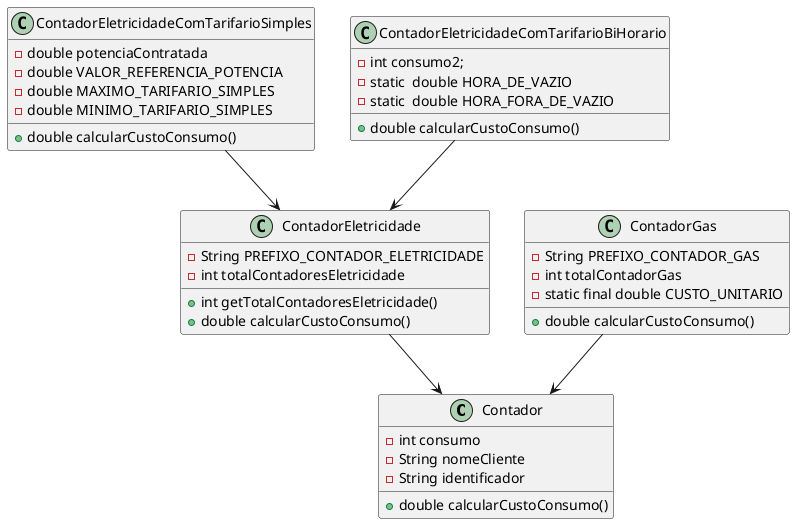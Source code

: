 @startuml

class Contador {
    - int consumo
    - String nomeCliente
    - String identificador
    + double calcularCustoConsumo()

}
class ContadorEletricidade {
    - String PREFIXO_CONTADOR_ELETRICIDADE
    - int totalContadoresEletricidade
    + int getTotalContadoresEletricidade()
    + double calcularCustoConsumo()

}
class ContadorEletricidadeComTarifarioSimples {
    - double potenciaContratada
    - double VALOR_REFERENCIA_POTENCIA
    - double MAXIMO_TARIFARIO_SIMPLES
    - double MINIMO_TARIFARIO_SIMPLES
    + double calcularCustoConsumo()
}
class ContadorEletricidadeComTarifarioBiHorario {
    - int consumo2;
    - static  double HORA_DE_VAZIO
    - static  double HORA_FORA_DE_VAZIO
    + double calcularCustoConsumo()
}
class ContadorGas {
    - String PREFIXO_CONTADOR_GAS
    - int totalContadorGas
    - static final double CUSTO_UNITARIO
    + double calcularCustoConsumo()
}

ContadorEletricidadeComTarifarioSimples --> ContadorEletricidade
ContadorEletricidadeComTarifarioBiHorario --> ContadorEletricidade

ContadorEletricidade --> Contador
ContadorGas --> Contador

@enduml